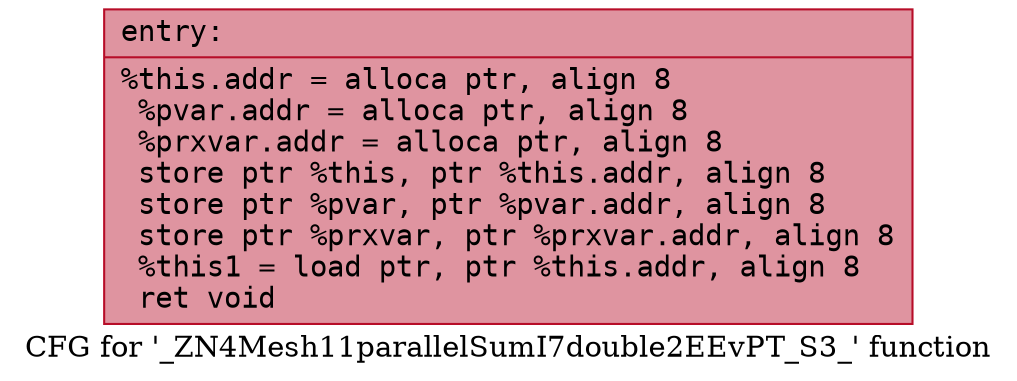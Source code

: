 digraph "CFG for '_ZN4Mesh11parallelSumI7double2EEvPT_S3_' function" {
	label="CFG for '_ZN4Mesh11parallelSumI7double2EEvPT_S3_' function";

	Node0x56307d78c170 [shape=record,color="#b70d28ff", style=filled, fillcolor="#b70d2870" fontname="Courier",label="{entry:\l|  %this.addr = alloca ptr, align 8\l  %pvar.addr = alloca ptr, align 8\l  %prxvar.addr = alloca ptr, align 8\l  store ptr %this, ptr %this.addr, align 8\l  store ptr %pvar, ptr %pvar.addr, align 8\l  store ptr %prxvar, ptr %prxvar.addr, align 8\l  %this1 = load ptr, ptr %this.addr, align 8\l  ret void\l}"];
}
